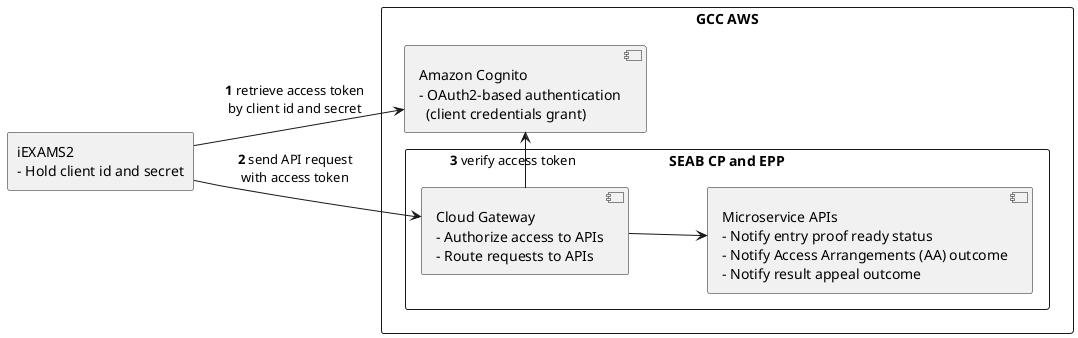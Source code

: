 @startuml
left to right direction
rectangle iEXAMS [
  iEXAMS2
  - Hold client id and secret
]
rectangle "GCC AWS" {
  component Cognito [
    Amazon Cognito
    - OAuth2-based authentication
      (client credentials grant)
  ]
  rectangle "SEAB CP and EPP" {
    component Gateway [
      Cloud Gateway
      - Authorize access to APIs
      - Route requests to APIs
    ]
    component Service [
      Microservice APIs
      - Notify entry proof ready status
      - Notify Access Arrangements (AA) outcome
      - Notify result appeal outcome
    ]
    iEXAMS -down-> Cognito: **1** retrieve access token\nby client id and secret
    iEXAMS -down-> Gateway: **2** send API request\nwith access token
    Gateway -left-> Cognito: **3** verify access token
    Gateway -down-> Service
  }
}
@enduml